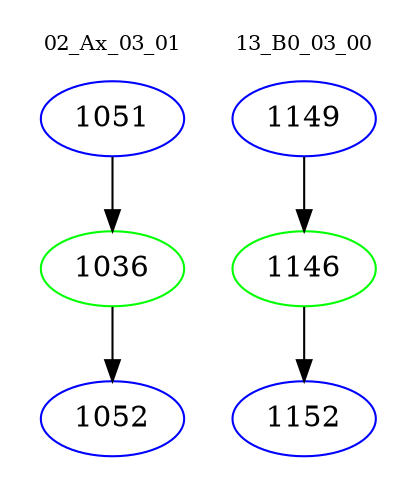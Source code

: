 digraph{
subgraph cluster_0 {
color = white
label = "02_Ax_03_01";
fontsize=10;
T0_1051 [label="1051", color="blue"]
T0_1051 -> T0_1036 [color="black"]
T0_1036 [label="1036", color="green"]
T0_1036 -> T0_1052 [color="black"]
T0_1052 [label="1052", color="blue"]
}
subgraph cluster_1 {
color = white
label = "13_B0_03_00";
fontsize=10;
T1_1149 [label="1149", color="blue"]
T1_1149 -> T1_1146 [color="black"]
T1_1146 [label="1146", color="green"]
T1_1146 -> T1_1152 [color="black"]
T1_1152 [label="1152", color="blue"]
}
}
